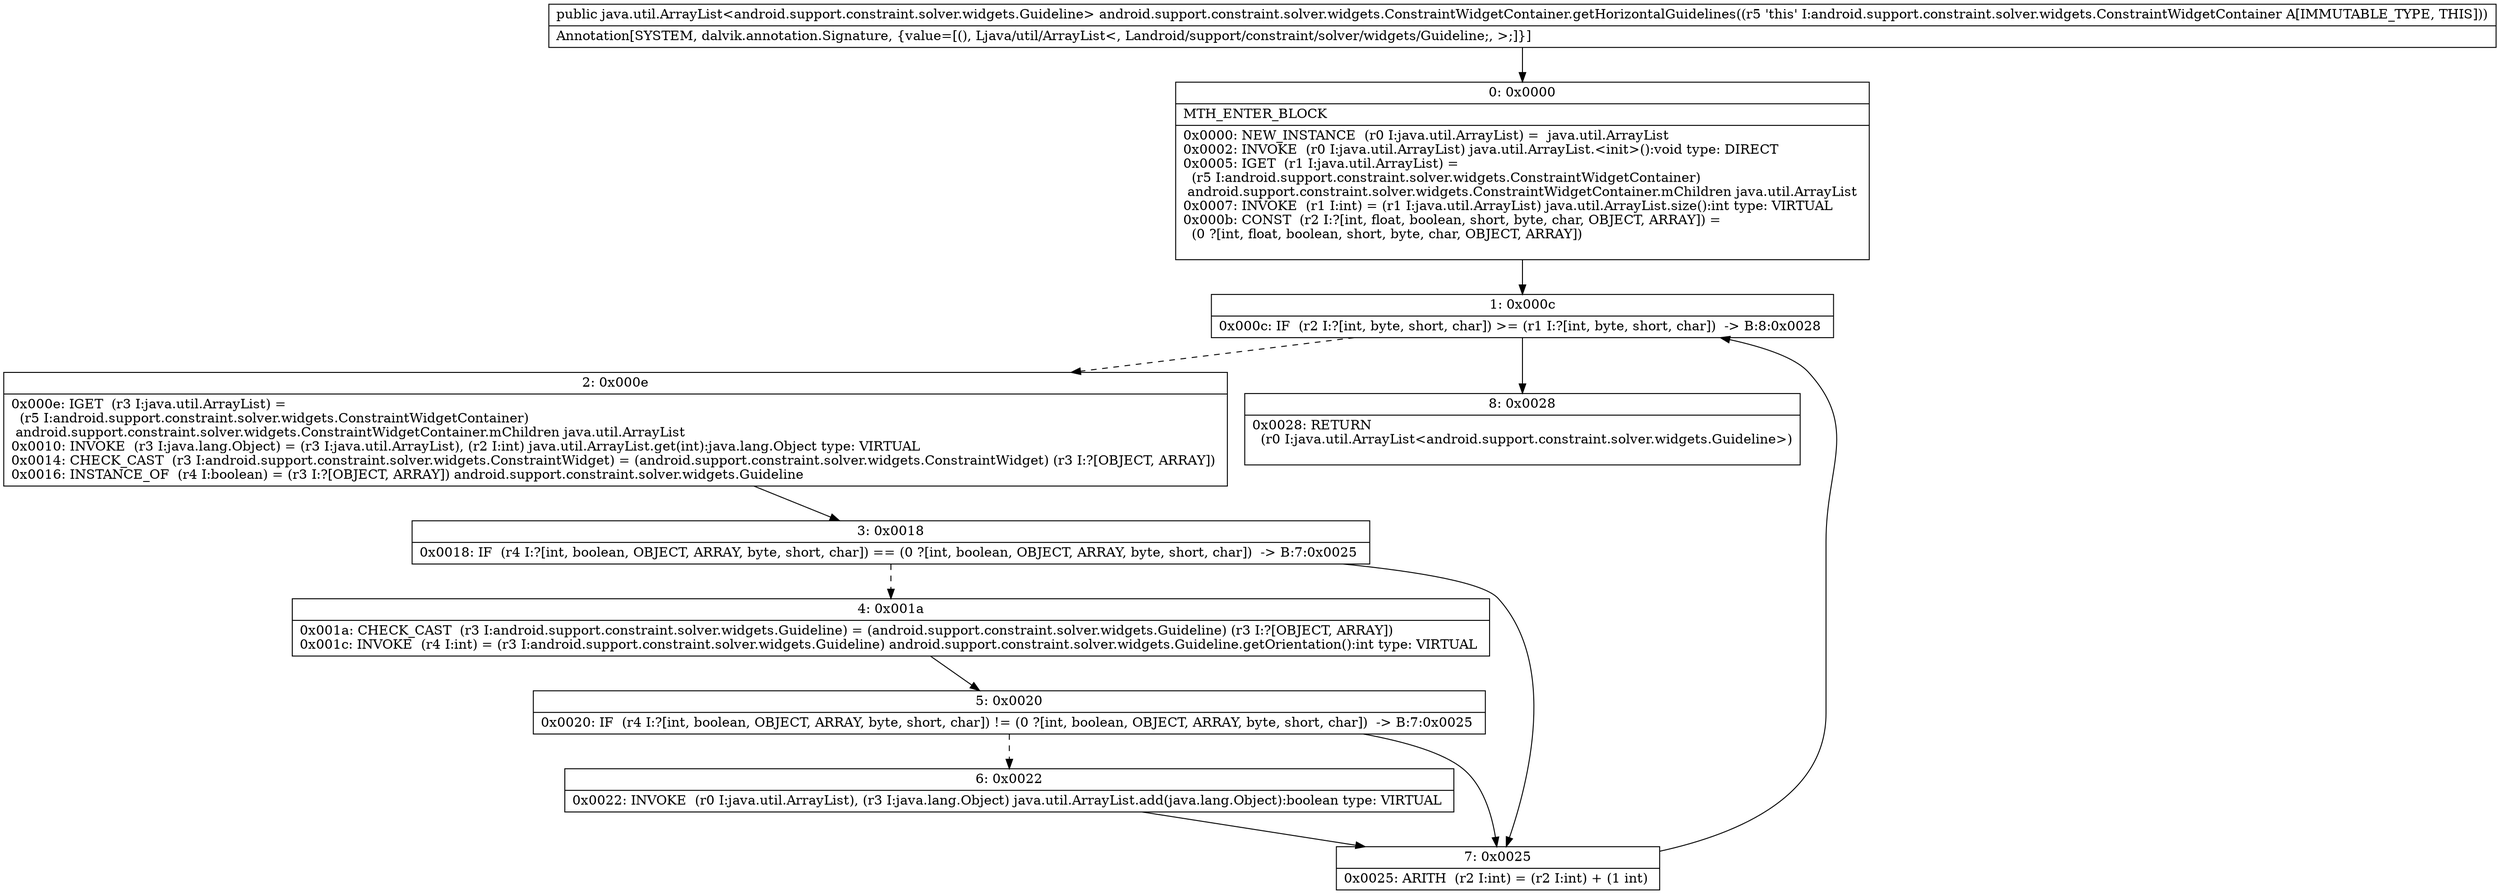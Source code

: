 digraph "CFG forandroid.support.constraint.solver.widgets.ConstraintWidgetContainer.getHorizontalGuidelines()Ljava\/util\/ArrayList;" {
Node_0 [shape=record,label="{0\:\ 0x0000|MTH_ENTER_BLOCK\l|0x0000: NEW_INSTANCE  (r0 I:java.util.ArrayList) =  java.util.ArrayList \l0x0002: INVOKE  (r0 I:java.util.ArrayList) java.util.ArrayList.\<init\>():void type: DIRECT \l0x0005: IGET  (r1 I:java.util.ArrayList) = \l  (r5 I:android.support.constraint.solver.widgets.ConstraintWidgetContainer)\l android.support.constraint.solver.widgets.ConstraintWidgetContainer.mChildren java.util.ArrayList \l0x0007: INVOKE  (r1 I:int) = (r1 I:java.util.ArrayList) java.util.ArrayList.size():int type: VIRTUAL \l0x000b: CONST  (r2 I:?[int, float, boolean, short, byte, char, OBJECT, ARRAY]) = \l  (0 ?[int, float, boolean, short, byte, char, OBJECT, ARRAY])\l \l}"];
Node_1 [shape=record,label="{1\:\ 0x000c|0x000c: IF  (r2 I:?[int, byte, short, char]) \>= (r1 I:?[int, byte, short, char])  \-\> B:8:0x0028 \l}"];
Node_2 [shape=record,label="{2\:\ 0x000e|0x000e: IGET  (r3 I:java.util.ArrayList) = \l  (r5 I:android.support.constraint.solver.widgets.ConstraintWidgetContainer)\l android.support.constraint.solver.widgets.ConstraintWidgetContainer.mChildren java.util.ArrayList \l0x0010: INVOKE  (r3 I:java.lang.Object) = (r3 I:java.util.ArrayList), (r2 I:int) java.util.ArrayList.get(int):java.lang.Object type: VIRTUAL \l0x0014: CHECK_CAST  (r3 I:android.support.constraint.solver.widgets.ConstraintWidget) = (android.support.constraint.solver.widgets.ConstraintWidget) (r3 I:?[OBJECT, ARRAY]) \l0x0016: INSTANCE_OF  (r4 I:boolean) = (r3 I:?[OBJECT, ARRAY]) android.support.constraint.solver.widgets.Guideline \l}"];
Node_3 [shape=record,label="{3\:\ 0x0018|0x0018: IF  (r4 I:?[int, boolean, OBJECT, ARRAY, byte, short, char]) == (0 ?[int, boolean, OBJECT, ARRAY, byte, short, char])  \-\> B:7:0x0025 \l}"];
Node_4 [shape=record,label="{4\:\ 0x001a|0x001a: CHECK_CAST  (r3 I:android.support.constraint.solver.widgets.Guideline) = (android.support.constraint.solver.widgets.Guideline) (r3 I:?[OBJECT, ARRAY]) \l0x001c: INVOKE  (r4 I:int) = (r3 I:android.support.constraint.solver.widgets.Guideline) android.support.constraint.solver.widgets.Guideline.getOrientation():int type: VIRTUAL \l}"];
Node_5 [shape=record,label="{5\:\ 0x0020|0x0020: IF  (r4 I:?[int, boolean, OBJECT, ARRAY, byte, short, char]) != (0 ?[int, boolean, OBJECT, ARRAY, byte, short, char])  \-\> B:7:0x0025 \l}"];
Node_6 [shape=record,label="{6\:\ 0x0022|0x0022: INVOKE  (r0 I:java.util.ArrayList), (r3 I:java.lang.Object) java.util.ArrayList.add(java.lang.Object):boolean type: VIRTUAL \l}"];
Node_7 [shape=record,label="{7\:\ 0x0025|0x0025: ARITH  (r2 I:int) = (r2 I:int) + (1 int) \l}"];
Node_8 [shape=record,label="{8\:\ 0x0028|0x0028: RETURN  \l  (r0 I:java.util.ArrayList\<android.support.constraint.solver.widgets.Guideline\>)\l \l}"];
MethodNode[shape=record,label="{public java.util.ArrayList\<android.support.constraint.solver.widgets.Guideline\> android.support.constraint.solver.widgets.ConstraintWidgetContainer.getHorizontalGuidelines((r5 'this' I:android.support.constraint.solver.widgets.ConstraintWidgetContainer A[IMMUTABLE_TYPE, THIS]))  | Annotation[SYSTEM, dalvik.annotation.Signature, \{value=[(), Ljava\/util\/ArrayList\<, Landroid\/support\/constraint\/solver\/widgets\/Guideline;, \>;]\}]\l}"];
MethodNode -> Node_0;
Node_0 -> Node_1;
Node_1 -> Node_2[style=dashed];
Node_1 -> Node_8;
Node_2 -> Node_3;
Node_3 -> Node_4[style=dashed];
Node_3 -> Node_7;
Node_4 -> Node_5;
Node_5 -> Node_6[style=dashed];
Node_5 -> Node_7;
Node_6 -> Node_7;
Node_7 -> Node_1;
}

